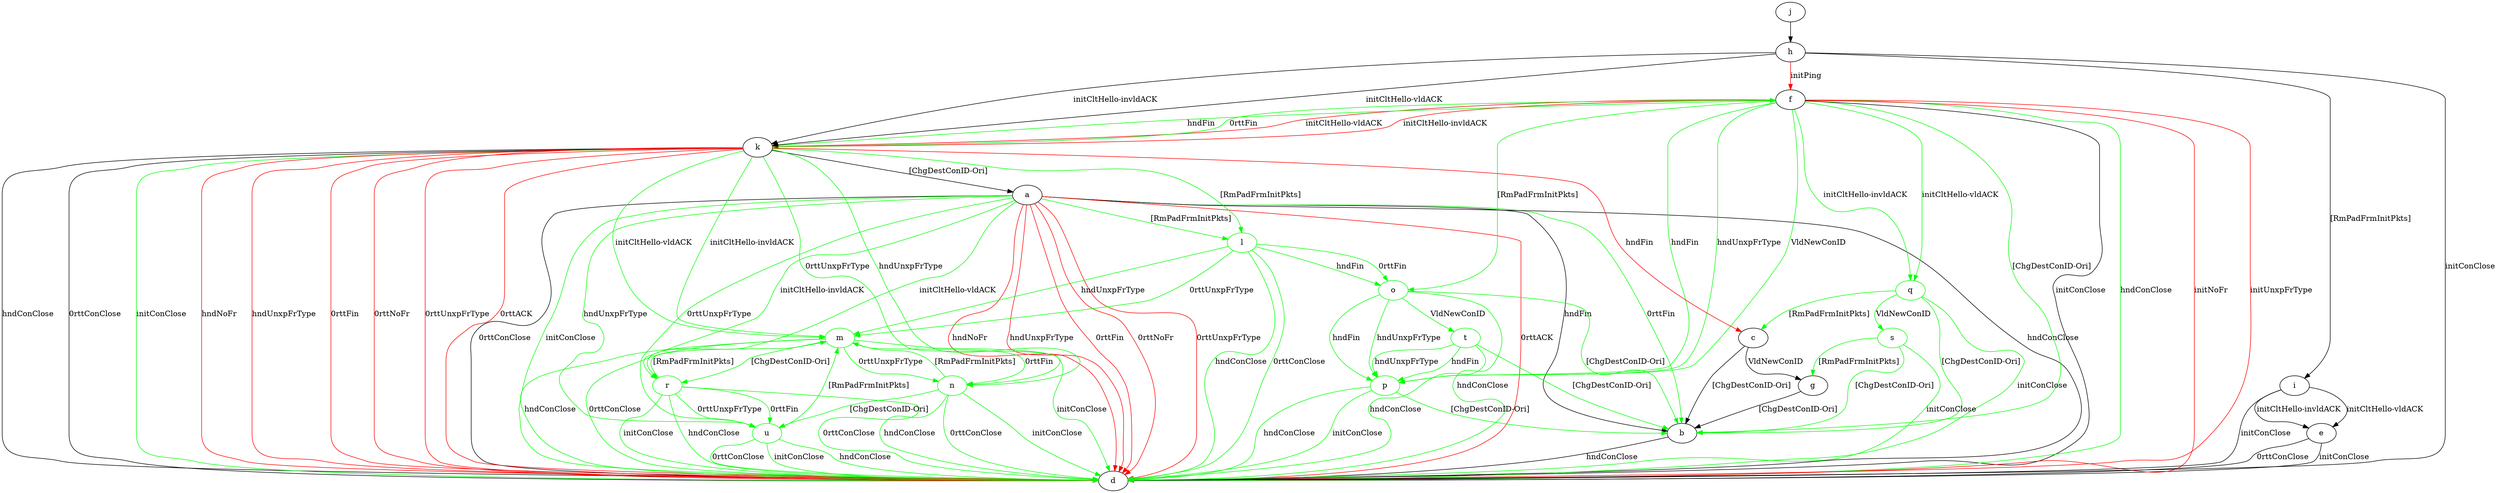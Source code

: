 digraph "" {
	a -> b	[key=0,
		label="hndFin "];
	a -> b	[key=1,
		color=green,
		label="0rttFin "];
	a -> d	[key=0,
		label="hndConClose "];
	a -> d	[key=1,
		label="0rttConClose "];
	a -> d	[key=2,
		color=green,
		label="initConClose "];
	a -> d	[key=3,
		color=red,
		label="hndNoFr "];
	a -> d	[key=4,
		color=red,
		label="hndUnxpFrType "];
	a -> d	[key=5,
		color=red,
		label="0rttFin "];
	a -> d	[key=6,
		color=red,
		label="0rttNoFr "];
	a -> d	[key=7,
		color=red,
		label="0rttUnxpFrType "];
	a -> d	[key=8,
		color=red,
		label="0rttACK "];
	l	[color=green];
	a -> l	[key=0,
		color=green,
		label="[RmPadFrmInitPkts] "];
	r	[color=green];
	a -> r	[key=0,
		color=green,
		label="initCltHello-vldACK "];
	a -> r	[key=1,
		color=green,
		label="initCltHello-invldACK "];
	u	[color=green];
	a -> u	[key=0,
		color=green,
		label="hndUnxpFrType "];
	a -> u	[key=1,
		color=green,
		label="0rttUnxpFrType "];
	b -> d	[key=0,
		label="hndConClose "];
	c -> b	[key=0,
		label="[ChgDestConID-Ori] "];
	c -> g	[key=0,
		label="VldNewConID "];
	e -> d	[key=0,
		label="initConClose "];
	e -> d	[key=1,
		label="0rttConClose "];
	f -> b	[key=0,
		color=green,
		label="[ChgDestConID-Ori] "];
	f -> d	[key=0,
		label="initConClose "];
	f -> d	[key=1,
		color=green,
		label="hndConClose "];
	f -> d	[key=2,
		color=red,
		label="initNoFr "];
	f -> d	[key=3,
		color=red,
		label="initUnxpFrType "];
	f -> k	[key=0,
		color=red,
		label="initCltHello-vldACK "];
	f -> k	[key=1,
		color=red,
		label="initCltHello-invldACK "];
	o	[color=green];
	f -> o	[key=0,
		color=green,
		label="[RmPadFrmInitPkts] "];
	p	[color=green];
	f -> p	[key=0,
		color=green,
		label="hndFin "];
	f -> p	[key=1,
		color=green,
		label="hndUnxpFrType "];
	f -> p	[key=2,
		color=green,
		label="VldNewConID "];
	q	[color=green];
	f -> q	[key=0,
		color=green,
		label="initCltHello-vldACK "];
	f -> q	[key=1,
		color=green,
		label="initCltHello-invldACK "];
	g -> b	[key=0,
		label="[ChgDestConID-Ori] "];
	h -> d	[key=0,
		label="initConClose "];
	h -> f	[key=0,
		color=red,
		label="initPing "];
	h -> i	[key=0,
		label="[RmPadFrmInitPkts] "];
	h -> k	[key=0,
		label="initCltHello-vldACK "];
	h -> k	[key=1,
		label="initCltHello-invldACK "];
	i -> d	[key=0,
		label="initConClose "];
	i -> e	[key=0,
		label="initCltHello-vldACK "];
	i -> e	[key=1,
		label="initCltHello-invldACK "];
	j -> h	[key=0];
	k -> a	[key=0,
		label="[ChgDestConID-Ori] "];
	k -> c	[key=0,
		color=red,
		label="hndFin "];
	k -> d	[key=0,
		label="hndConClose "];
	k -> d	[key=1,
		label="0rttConClose "];
	k -> d	[key=2,
		color=green,
		label="initConClose "];
	k -> d	[key=3,
		color=red,
		label="hndNoFr "];
	k -> d	[key=4,
		color=red,
		label="hndUnxpFrType "];
	k -> d	[key=5,
		color=red,
		label="0rttFin "];
	k -> d	[key=6,
		color=red,
		label="0rttNoFr "];
	k -> d	[key=7,
		color=red,
		label="0rttUnxpFrType "];
	k -> d	[key=8,
		color=red,
		label="0rttACK "];
	k -> f	[key=0,
		color=green,
		label="hndFin "];
	k -> f	[key=1,
		color=green,
		label="0rttFin "];
	k -> l	[key=0,
		color=green,
		label="[RmPadFrmInitPkts] "];
	m	[color=green];
	k -> m	[key=0,
		color=green,
		label="initCltHello-vldACK "];
	k -> m	[key=1,
		color=green,
		label="initCltHello-invldACK "];
	n	[color=green];
	k -> n	[key=0,
		color=green,
		label="hndUnxpFrType "];
	k -> n	[key=1,
		color=green,
		label="0rttUnxpFrType "];
	l -> d	[key=0,
		color=green,
		label="hndConClose "];
	l -> d	[key=1,
		color=green,
		label="0rttConClose "];
	l -> m	[key=0,
		color=green,
		label="hndUnxpFrType "];
	l -> m	[key=1,
		color=green,
		label="0rttUnxpFrType "];
	l -> o	[key=0,
		color=green,
		label="hndFin "];
	l -> o	[key=1,
		color=green,
		label="0rttFin "];
	m -> d	[key=0,
		color=green,
		label="initConClose "];
	m -> d	[key=1,
		color=green,
		label="hndConClose "];
	m -> d	[key=2,
		color=green,
		label="0rttConClose "];
	m -> n	[key=0,
		color=green,
		label="0rttFin "];
	m -> n	[key=1,
		color=green,
		label="0rttUnxpFrType "];
	m -> r	[key=0,
		color=green,
		label="[ChgDestConID-Ori] "];
	n -> d	[key=0,
		color=green,
		label="initConClose "];
	n -> d	[key=1,
		color=green,
		label="hndConClose "];
	n -> d	[key=2,
		color=green,
		label="0rttConClose "];
	n -> m	[key=0,
		color=green,
		label="[RmPadFrmInitPkts] "];
	n -> u	[key=0,
		color=green,
		label="[ChgDestConID-Ori] "];
	o -> b	[key=0,
		color=green,
		label="[ChgDestConID-Ori] "];
	o -> d	[key=0,
		color=green,
		label="hndConClose "];
	o -> p	[key=0,
		color=green,
		label="hndFin "];
	o -> p	[key=1,
		color=green,
		label="hndUnxpFrType "];
	t	[color=green];
	o -> t	[key=0,
		color=green,
		label="VldNewConID "];
	p -> b	[key=0,
		color=green,
		label="[ChgDestConID-Ori] "];
	p -> d	[key=0,
		color=green,
		label="initConClose "];
	p -> d	[key=1,
		color=green,
		label="hndConClose "];
	q -> b	[key=0,
		color=green,
		label="[ChgDestConID-Ori] "];
	q -> c	[key=0,
		color=green,
		label="[RmPadFrmInitPkts] "];
	q -> d	[key=0,
		color=green,
		label="initConClose "];
	s	[color=green];
	q -> s	[key=0,
		color=green,
		label="VldNewConID "];
	r -> d	[key=0,
		color=green,
		label="initConClose "];
	r -> d	[key=1,
		color=green,
		label="hndConClose "];
	r -> d	[key=2,
		color=green,
		label="0rttConClose "];
	r -> m	[key=0,
		color=green,
		label="[RmPadFrmInitPkts] "];
	r -> u	[key=0,
		color=green,
		label="0rttFin "];
	r -> u	[key=1,
		color=green,
		label="0rttUnxpFrType "];
	s -> b	[key=0,
		color=green,
		label="[ChgDestConID-Ori] "];
	s -> d	[key=0,
		color=green,
		label="initConClose "];
	s -> g	[key=0,
		color=green,
		label="[RmPadFrmInitPkts] "];
	t -> b	[key=0,
		color=green,
		label="[ChgDestConID-Ori] "];
	t -> d	[key=0,
		color=green,
		label="hndConClose "];
	t -> p	[key=0,
		color=green,
		label="hndFin "];
	t -> p	[key=1,
		color=green,
		label="hndUnxpFrType "];
	u -> d	[key=0,
		color=green,
		label="initConClose "];
	u -> d	[key=1,
		color=green,
		label="hndConClose "];
	u -> d	[key=2,
		color=green,
		label="0rttConClose "];
	u -> m	[key=0,
		color=green,
		label="[RmPadFrmInitPkts] "];
}
